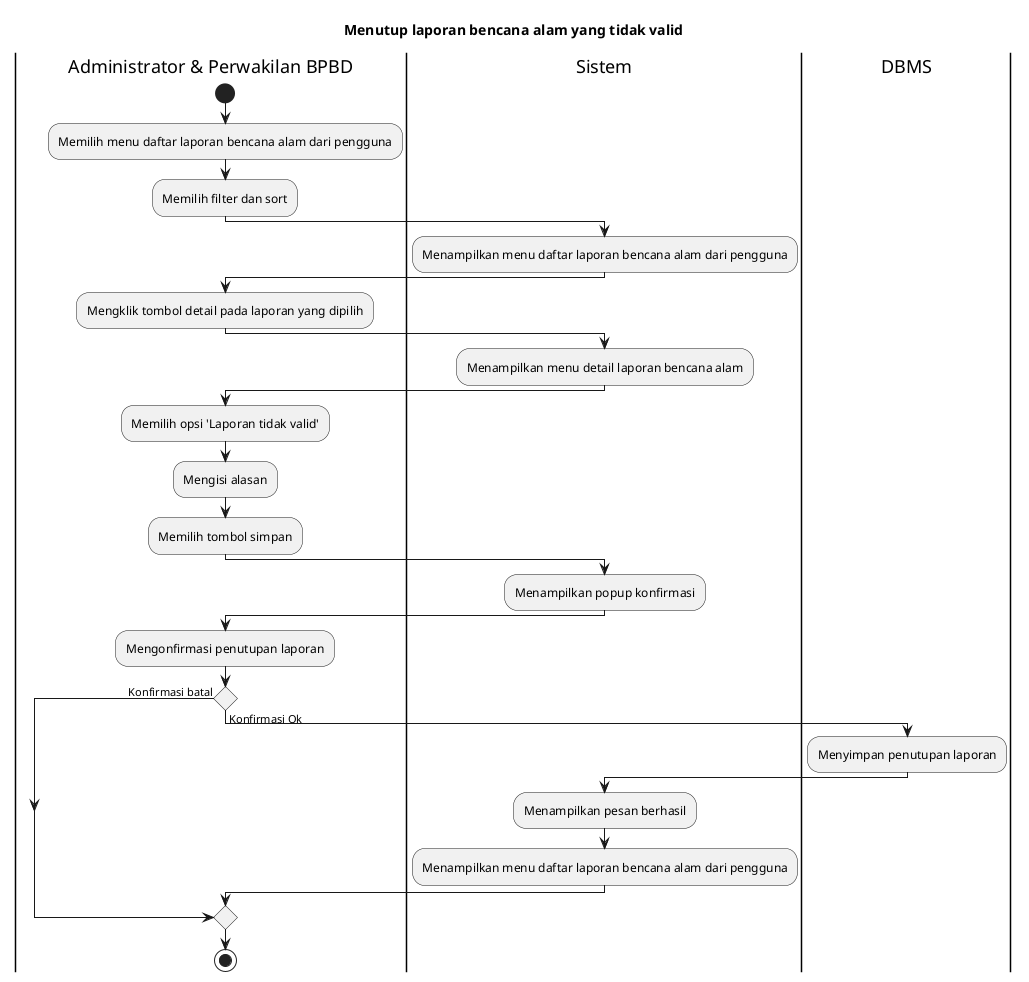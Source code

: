 @startuml UC-MGDISASTER-004 - Menutup laporan bencana alam yang tidak valid
title Menutup laporan bencana alam yang tidak valid

|Administrator & Perwakilan BPBD|
start
:Memilih menu daftar laporan bencana alam dari pengguna;
:Memilih filter dan sort;

|Sistem|
:Menampilkan menu daftar laporan bencana alam dari pengguna;

|Administrator & Perwakilan BPBD|
:Mengklik tombol detail pada laporan yang dipilih;

|Sistem|
:Menampilkan menu detail laporan bencana alam;

|Administrator & Perwakilan BPBD|
:Memilih opsi 'Laporan tidak valid';
:Mengisi alasan;
:Memilih tombol simpan;

|Sistem|
:Menampilkan popup konfirmasi;

|Administrator & Perwakilan BPBD|
:Mengonfirmasi penutupan laporan;

if () then (Konfirmasi batal)
else (Konfirmasi Ok)
  |DBMS|
  :Menyimpan penutupan laporan;
 
  |Sistem|
  :Menampilkan pesan berhasil;
  :Menampilkan menu daftar laporan bencana alam dari pengguna;
endif

|Administrator & Perwakilan BPBD|
stop

@enduml